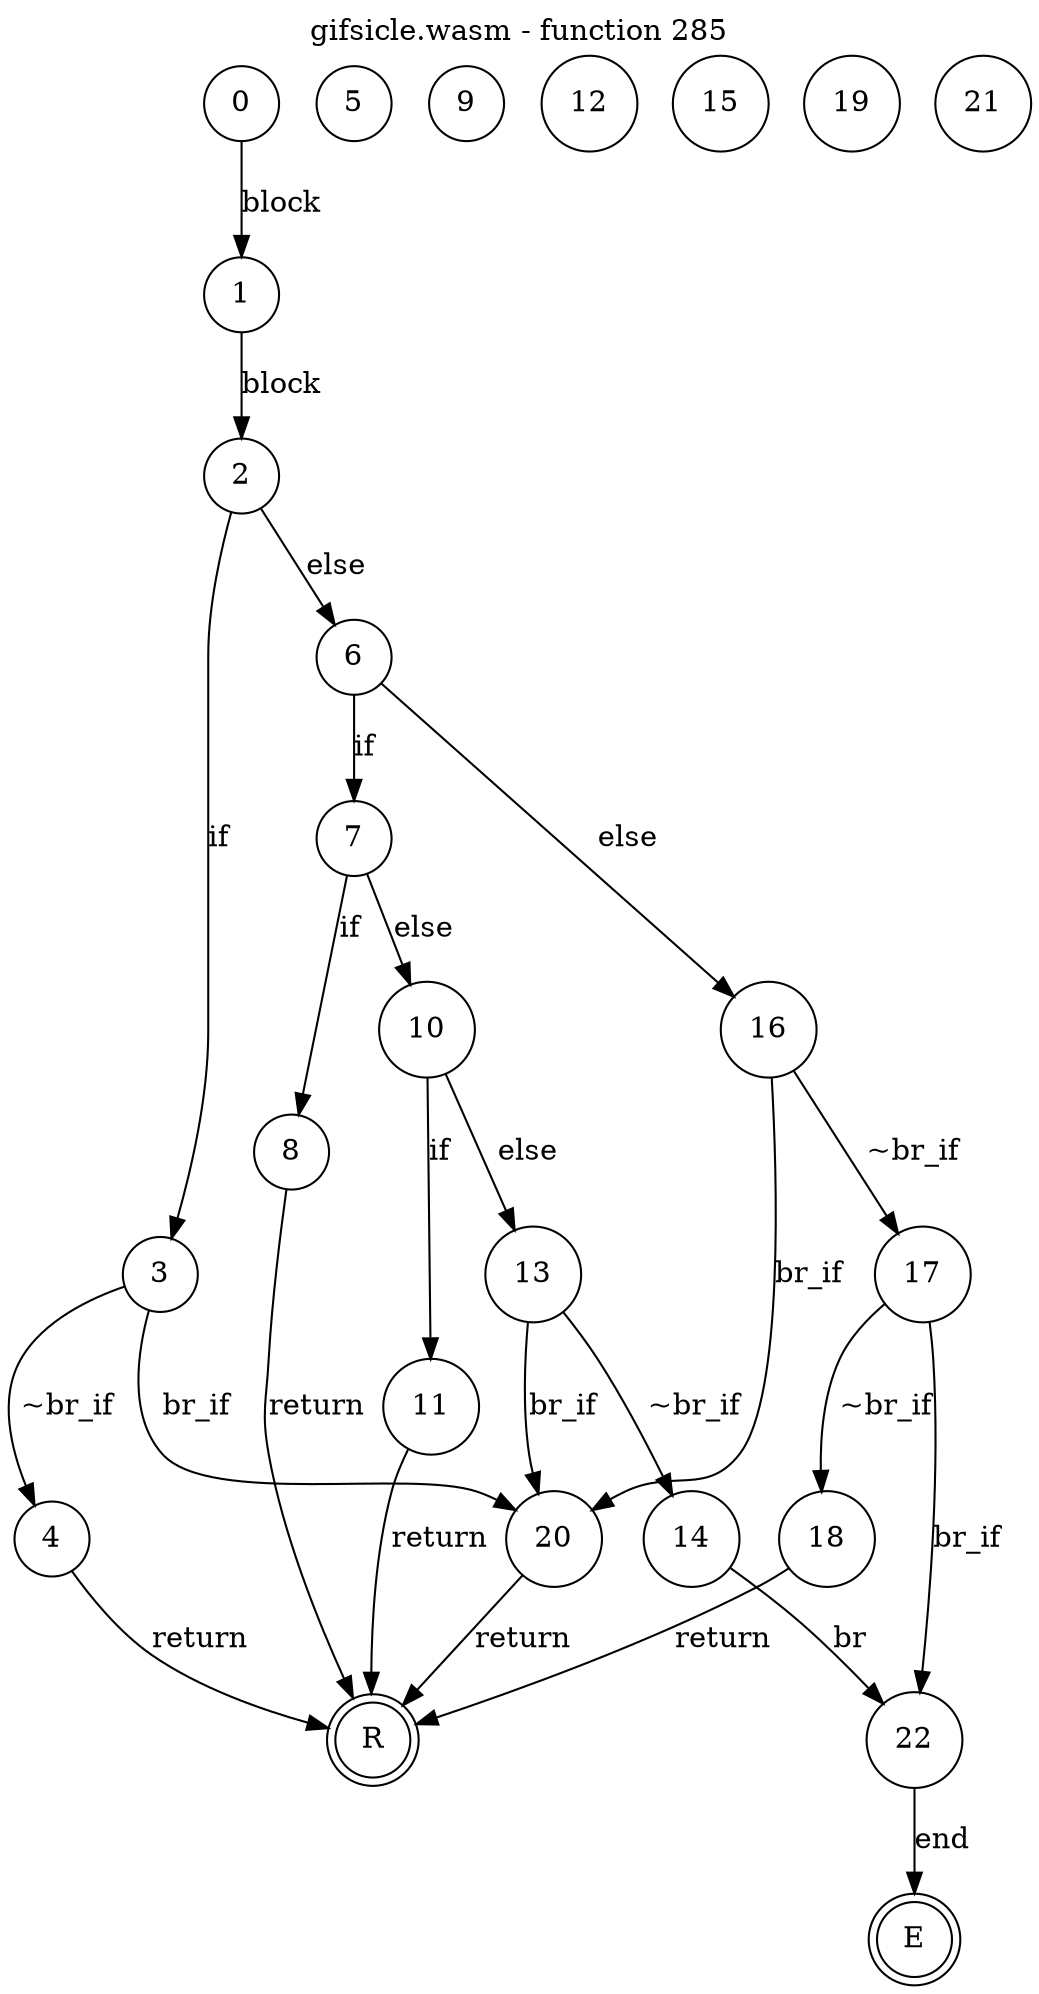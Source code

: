 digraph finite_state_machine {
    label = "gifsicle.wasm - function 285"
    labelloc =  t
    labelfontsize = 16
    labelfontcolor = black
    labelfontname = "Helvetica"
    node [shape = doublecircle]; E R ;
node [shape=circle, fontcolor=black, style="", label="0"]0
node [shape=circle, fontcolor=black, style="", label="1"]1
node [shape=circle, fontcolor=black, style="", label="2"]2
node [shape=circle, fontcolor=black, style="", label="3"]3
node [shape=circle, fontcolor=black, style="", label="4"]4
node [shape=circle, fontcolor=black, style="", label="5"]5
node [shape=circle, fontcolor=black, style="", label="6"]6
node [shape=circle, fontcolor=black, style="", label="7"]7
node [shape=circle, fontcolor=black, style="", label="8"]8
node [shape=circle, fontcolor=black, style="", label="9"]9
node [shape=circle, fontcolor=black, style="", label="10"]10
node [shape=circle, fontcolor=black, style="", label="11"]11
node [shape=circle, fontcolor=black, style="", label="12"]12
node [shape=circle, fontcolor=black, style="", label="13"]13
node [shape=circle, fontcolor=black, style="", label="14"]14
node [shape=circle, fontcolor=black, style="", label="15"]15
node [shape=circle, fontcolor=black, style="", label="16"]16
node [shape=circle, fontcolor=black, style="", label="17"]17
node [shape=circle, fontcolor=black, style="", label="18"]18
node [shape=circle, fontcolor=black, style="", label="19"]19
node [shape=circle, fontcolor=black, style="", label="20"]20
node [shape=circle, fontcolor=black, style="", label="21"]21
node [shape=circle, fontcolor=black, style="", label="22"]22
node [shape=circle, fontcolor=black, style="", label="E"]E
node [shape=circle, fontcolor=black, style="", label="R"]R
    0 -> 1[label="block"];
    1 -> 2[label="block"];
    2 -> 3[label="if"];
    2 -> 6[label="else"];
    3 -> 4[label="~br_if"];
    3 -> 20[label="br_if"];
    4 -> R[label="return"];
    6 -> 7[label="if"];
    6 -> 16[label="else"];
    7 -> 8[label="if"];
    7 -> 10[label="else"];
    8 -> R[label="return"];
    10 -> 11[label="if"];
    10 -> 13[label="else"];
    11 -> R[label="return"];
    13 -> 14[label="~br_if"];
    13 -> 20[label="br_if"];
    14 -> 22[label="br"];
    16 -> 17[label="~br_if"];
    16 -> 20[label="br_if"];
    17 -> 18[label="~br_if"];
    17 -> 22[label="br_if"];
    18 -> R[label="return"];
    20 -> R[label="return"];
    22 -> E[label="end"];
}
